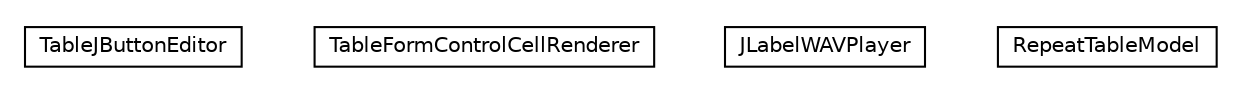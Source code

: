 #!/usr/local/bin/dot
#
# Class diagram 
# Generated by UMLGraph version R5_6-24-gf6e263 (http://www.umlgraph.org/)
#

digraph G {
	edge [fontname="Helvetica",fontsize=10,labelfontname="Helvetica",labelfontsize=10];
	node [fontname="Helvetica",fontsize=10,shape=plaintext];
	nodesep=0.25;
	ranksep=0.5;
	// org.universAAL.ui.handler.gui.swing.model.FormControl.swingModel.TableJButtonEditor
	c5923 [label=<<table title="org.universAAL.ui.handler.gui.swing.model.FormControl.swingModel.TableJButtonEditor" border="0" cellborder="1" cellspacing="0" cellpadding="2" port="p" href="./TableJButtonEditor.html">
		<tr><td><table border="0" cellspacing="0" cellpadding="1">
<tr><td align="center" balign="center"> TableJButtonEditor </td></tr>
		</table></td></tr>
		</table>>, URL="./TableJButtonEditor.html", fontname="Helvetica", fontcolor="black", fontsize=10.0];
	// org.universAAL.ui.handler.gui.swing.model.FormControl.swingModel.TableFormControlCellRenderer
	c5924 [label=<<table title="org.universAAL.ui.handler.gui.swing.model.FormControl.swingModel.TableFormControlCellRenderer" border="0" cellborder="1" cellspacing="0" cellpadding="2" port="p" href="./TableFormControlCellRenderer.html">
		<tr><td><table border="0" cellspacing="0" cellpadding="1">
<tr><td align="center" balign="center"> TableFormControlCellRenderer </td></tr>
		</table></td></tr>
		</table>>, URL="./TableFormControlCellRenderer.html", fontname="Helvetica", fontcolor="black", fontsize=10.0];
	// org.universAAL.ui.handler.gui.swing.model.FormControl.swingModel.JLabelWAVPlayer
	c5925 [label=<<table title="org.universAAL.ui.handler.gui.swing.model.FormControl.swingModel.JLabelWAVPlayer" border="0" cellborder="1" cellspacing="0" cellpadding="2" port="p" href="./JLabelWAVPlayer.html">
		<tr><td><table border="0" cellspacing="0" cellpadding="1">
<tr><td align="center" balign="center"> JLabelWAVPlayer </td></tr>
		</table></td></tr>
		</table>>, URL="./JLabelWAVPlayer.html", fontname="Helvetica", fontcolor="black", fontsize=10.0];
	// org.universAAL.ui.handler.gui.swing.model.FormControl.swingModel.RepeatTableModel
	c5926 [label=<<table title="org.universAAL.ui.handler.gui.swing.model.FormControl.swingModel.RepeatTableModel" border="0" cellborder="1" cellspacing="0" cellpadding="2" port="p" href="./RepeatTableModel.html">
		<tr><td><table border="0" cellspacing="0" cellpadding="1">
<tr><td align="center" balign="center"> RepeatTableModel </td></tr>
		</table></td></tr>
		</table>>, URL="./RepeatTableModel.html", fontname="Helvetica", fontcolor="black", fontsize=10.0];
}

